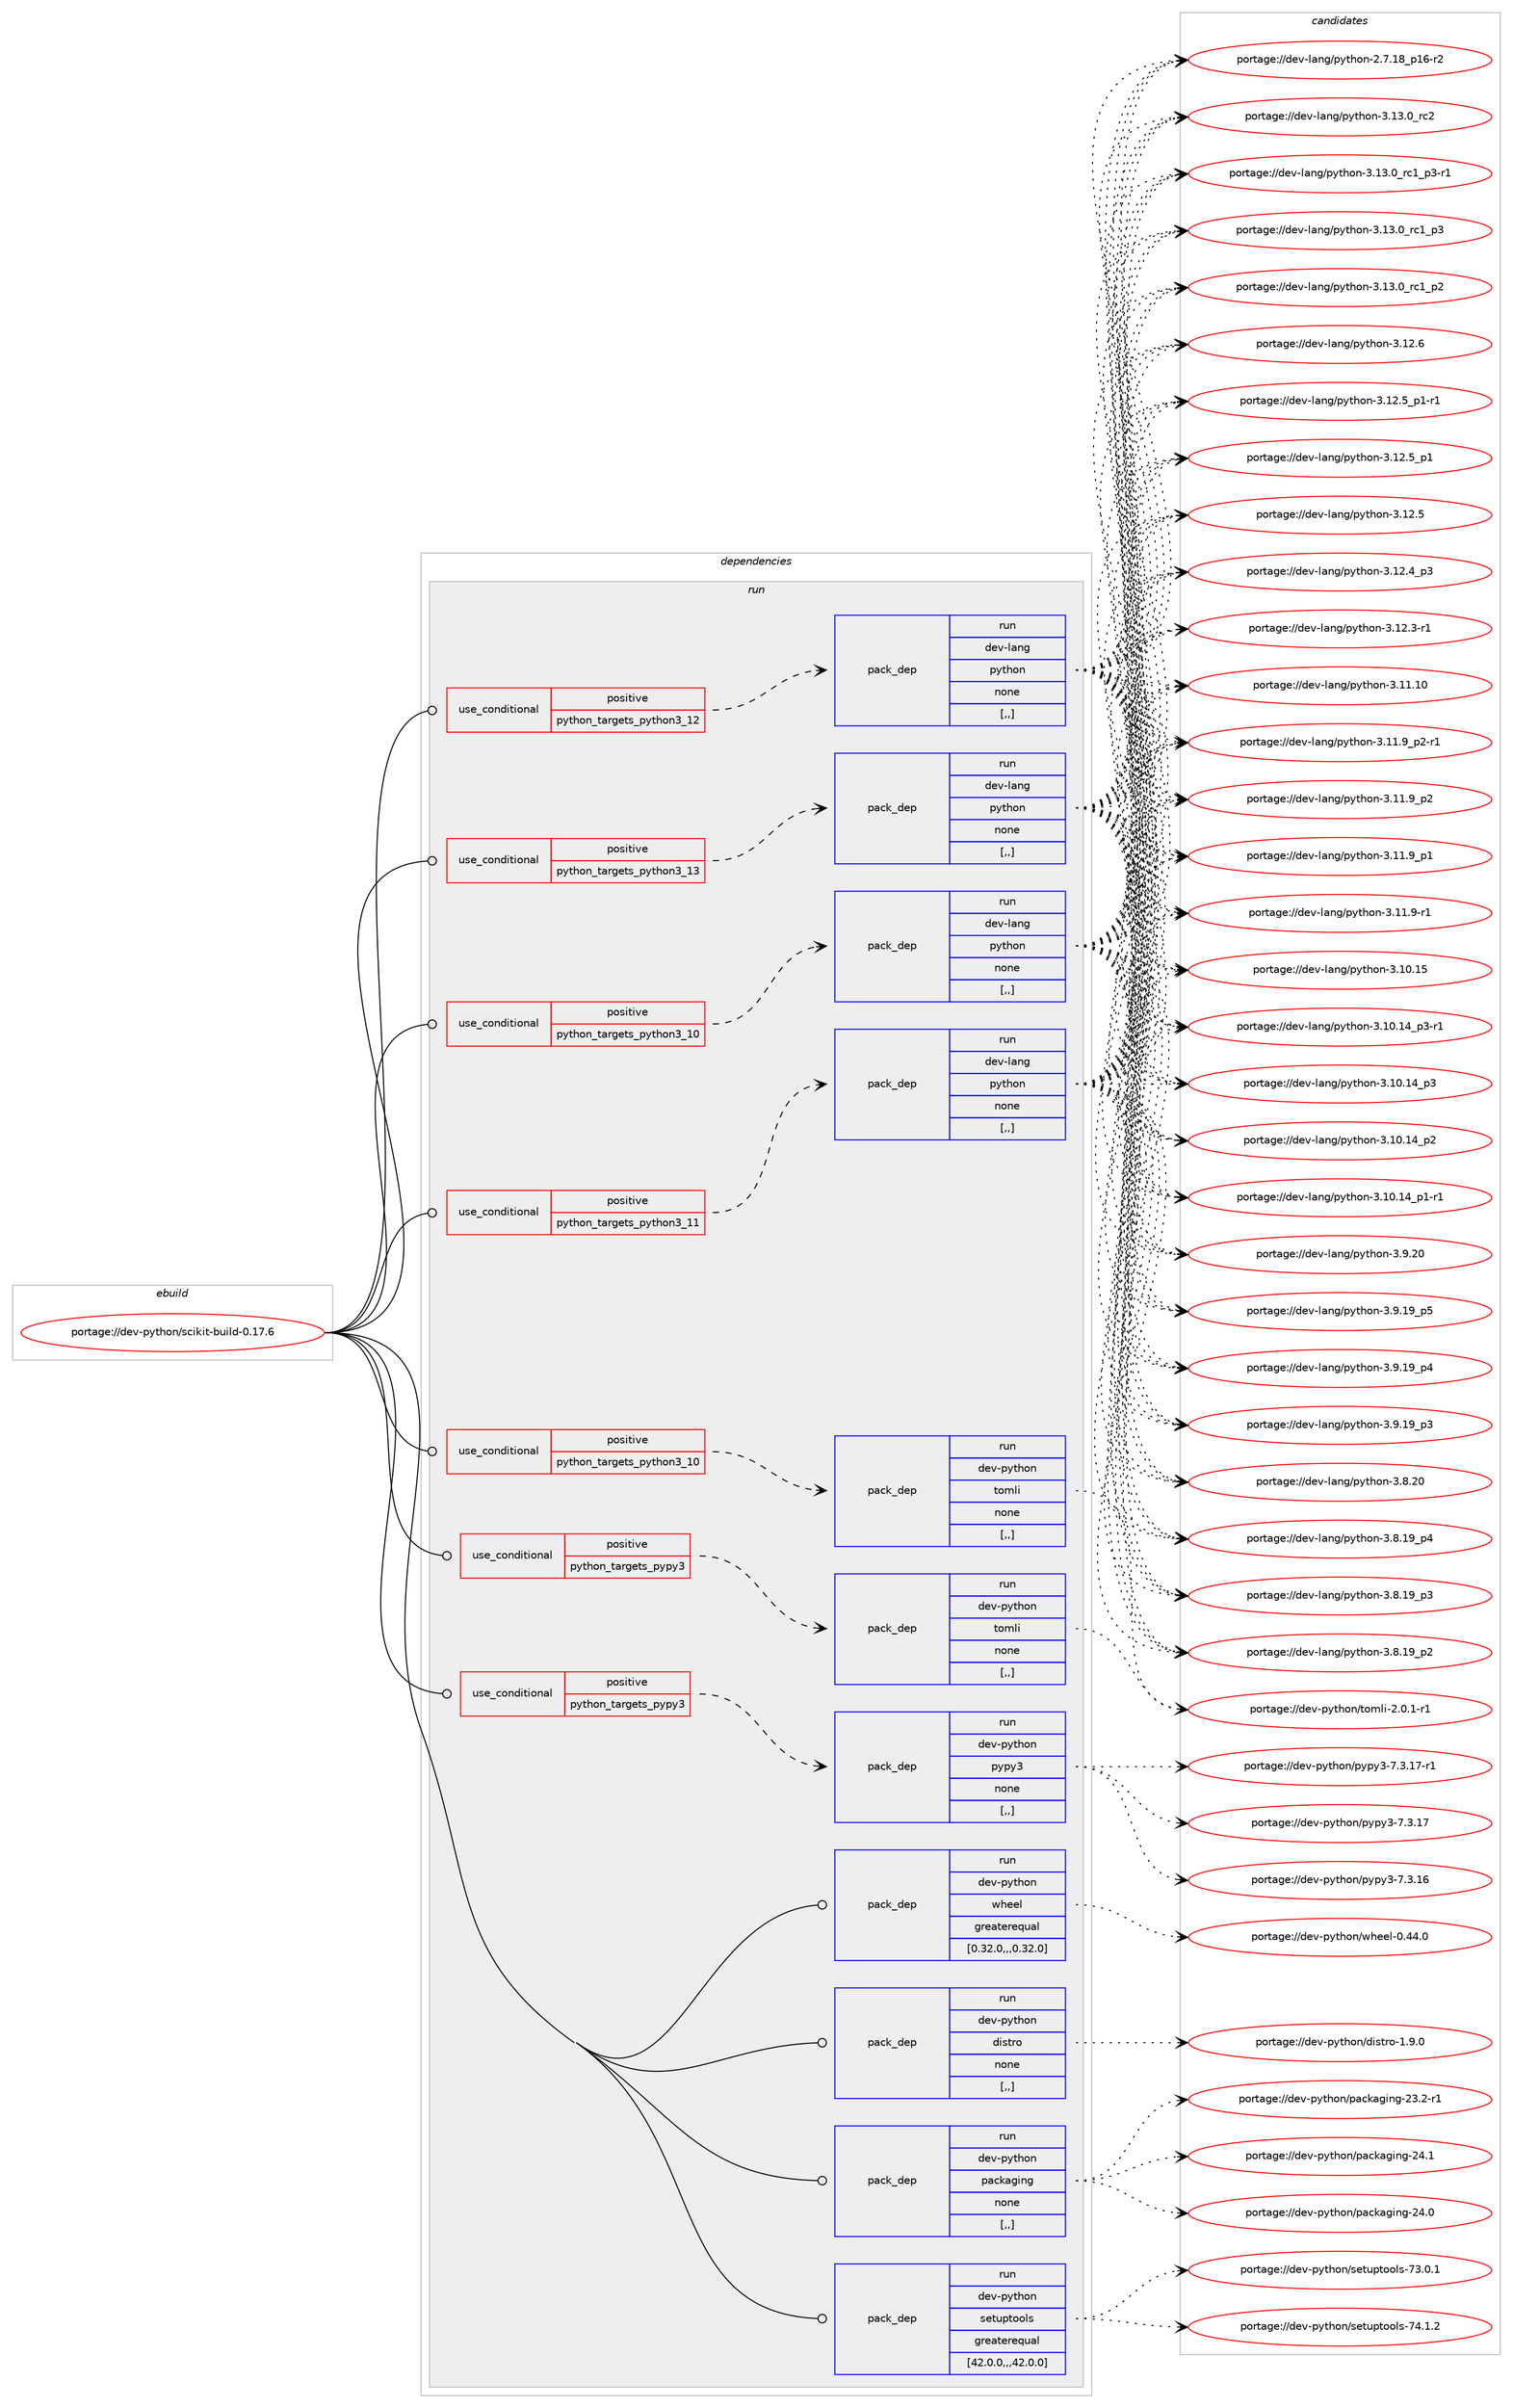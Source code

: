 digraph prolog {

# *************
# Graph options
# *************

newrank=true;
concentrate=true;
compound=true;
graph [rankdir=LR,fontname=Helvetica,fontsize=10,ranksep=1.5];#, ranksep=2.5, nodesep=0.2];
edge  [arrowhead=vee];
node  [fontname=Helvetica,fontsize=10];

# **********
# The ebuild
# **********

subgraph cluster_leftcol {
color=gray;
label=<<i>ebuild</i>>;
id [label="portage://dev-python/scikit-build-0.17.6", color=red, width=4, href="../dev-python/scikit-build-0.17.6.svg"];
}

# ****************
# The dependencies
# ****************

subgraph cluster_midcol {
color=gray;
label=<<i>dependencies</i>>;
subgraph cluster_compile {
fillcolor="#eeeeee";
style=filled;
label=<<i>compile</i>>;
}
subgraph cluster_compileandrun {
fillcolor="#eeeeee";
style=filled;
label=<<i>compile and run</i>>;
}
subgraph cluster_run {
fillcolor="#eeeeee";
style=filled;
label=<<i>run</i>>;
subgraph cond169930 {
dependency657870 [label=<<TABLE BORDER="0" CELLBORDER="1" CELLSPACING="0" CELLPADDING="4"><TR><TD ROWSPAN="3" CELLPADDING="10">use_conditional</TD></TR><TR><TD>positive</TD></TR><TR><TD>python_targets_pypy3</TD></TR></TABLE>>, shape=none, color=red];
subgraph pack483078 {
dependency657871 [label=<<TABLE BORDER="0" CELLBORDER="1" CELLSPACING="0" CELLPADDING="4" WIDTH="220"><TR><TD ROWSPAN="6" CELLPADDING="30">pack_dep</TD></TR><TR><TD WIDTH="110">run</TD></TR><TR><TD>dev-python</TD></TR><TR><TD>pypy3</TD></TR><TR><TD>none</TD></TR><TR><TD>[,,]</TD></TR></TABLE>>, shape=none, color=blue];
}
dependency657870:e -> dependency657871:w [weight=20,style="dashed",arrowhead="vee"];
}
id:e -> dependency657870:w [weight=20,style="solid",arrowhead="odot"];
subgraph cond169931 {
dependency657872 [label=<<TABLE BORDER="0" CELLBORDER="1" CELLSPACING="0" CELLPADDING="4"><TR><TD ROWSPAN="3" CELLPADDING="10">use_conditional</TD></TR><TR><TD>positive</TD></TR><TR><TD>python_targets_pypy3</TD></TR></TABLE>>, shape=none, color=red];
subgraph pack483079 {
dependency657873 [label=<<TABLE BORDER="0" CELLBORDER="1" CELLSPACING="0" CELLPADDING="4" WIDTH="220"><TR><TD ROWSPAN="6" CELLPADDING="30">pack_dep</TD></TR><TR><TD WIDTH="110">run</TD></TR><TR><TD>dev-python</TD></TR><TR><TD>tomli</TD></TR><TR><TD>none</TD></TR><TR><TD>[,,]</TD></TR></TABLE>>, shape=none, color=blue];
}
dependency657872:e -> dependency657873:w [weight=20,style="dashed",arrowhead="vee"];
}
id:e -> dependency657872:w [weight=20,style="solid",arrowhead="odot"];
subgraph cond169932 {
dependency657874 [label=<<TABLE BORDER="0" CELLBORDER="1" CELLSPACING="0" CELLPADDING="4"><TR><TD ROWSPAN="3" CELLPADDING="10">use_conditional</TD></TR><TR><TD>positive</TD></TR><TR><TD>python_targets_python3_10</TD></TR></TABLE>>, shape=none, color=red];
subgraph pack483080 {
dependency657875 [label=<<TABLE BORDER="0" CELLBORDER="1" CELLSPACING="0" CELLPADDING="4" WIDTH="220"><TR><TD ROWSPAN="6" CELLPADDING="30">pack_dep</TD></TR><TR><TD WIDTH="110">run</TD></TR><TR><TD>dev-lang</TD></TR><TR><TD>python</TD></TR><TR><TD>none</TD></TR><TR><TD>[,,]</TD></TR></TABLE>>, shape=none, color=blue];
}
dependency657874:e -> dependency657875:w [weight=20,style="dashed",arrowhead="vee"];
}
id:e -> dependency657874:w [weight=20,style="solid",arrowhead="odot"];
subgraph cond169933 {
dependency657876 [label=<<TABLE BORDER="0" CELLBORDER="1" CELLSPACING="0" CELLPADDING="4"><TR><TD ROWSPAN="3" CELLPADDING="10">use_conditional</TD></TR><TR><TD>positive</TD></TR><TR><TD>python_targets_python3_10</TD></TR></TABLE>>, shape=none, color=red];
subgraph pack483081 {
dependency657877 [label=<<TABLE BORDER="0" CELLBORDER="1" CELLSPACING="0" CELLPADDING="4" WIDTH="220"><TR><TD ROWSPAN="6" CELLPADDING="30">pack_dep</TD></TR><TR><TD WIDTH="110">run</TD></TR><TR><TD>dev-python</TD></TR><TR><TD>tomli</TD></TR><TR><TD>none</TD></TR><TR><TD>[,,]</TD></TR></TABLE>>, shape=none, color=blue];
}
dependency657876:e -> dependency657877:w [weight=20,style="dashed",arrowhead="vee"];
}
id:e -> dependency657876:w [weight=20,style="solid",arrowhead="odot"];
subgraph cond169934 {
dependency657878 [label=<<TABLE BORDER="0" CELLBORDER="1" CELLSPACING="0" CELLPADDING="4"><TR><TD ROWSPAN="3" CELLPADDING="10">use_conditional</TD></TR><TR><TD>positive</TD></TR><TR><TD>python_targets_python3_11</TD></TR></TABLE>>, shape=none, color=red];
subgraph pack483082 {
dependency657879 [label=<<TABLE BORDER="0" CELLBORDER="1" CELLSPACING="0" CELLPADDING="4" WIDTH="220"><TR><TD ROWSPAN="6" CELLPADDING="30">pack_dep</TD></TR><TR><TD WIDTH="110">run</TD></TR><TR><TD>dev-lang</TD></TR><TR><TD>python</TD></TR><TR><TD>none</TD></TR><TR><TD>[,,]</TD></TR></TABLE>>, shape=none, color=blue];
}
dependency657878:e -> dependency657879:w [weight=20,style="dashed",arrowhead="vee"];
}
id:e -> dependency657878:w [weight=20,style="solid",arrowhead="odot"];
subgraph cond169935 {
dependency657880 [label=<<TABLE BORDER="0" CELLBORDER="1" CELLSPACING="0" CELLPADDING="4"><TR><TD ROWSPAN="3" CELLPADDING="10">use_conditional</TD></TR><TR><TD>positive</TD></TR><TR><TD>python_targets_python3_12</TD></TR></TABLE>>, shape=none, color=red];
subgraph pack483083 {
dependency657881 [label=<<TABLE BORDER="0" CELLBORDER="1" CELLSPACING="0" CELLPADDING="4" WIDTH="220"><TR><TD ROWSPAN="6" CELLPADDING="30">pack_dep</TD></TR><TR><TD WIDTH="110">run</TD></TR><TR><TD>dev-lang</TD></TR><TR><TD>python</TD></TR><TR><TD>none</TD></TR><TR><TD>[,,]</TD></TR></TABLE>>, shape=none, color=blue];
}
dependency657880:e -> dependency657881:w [weight=20,style="dashed",arrowhead="vee"];
}
id:e -> dependency657880:w [weight=20,style="solid",arrowhead="odot"];
subgraph cond169936 {
dependency657882 [label=<<TABLE BORDER="0" CELLBORDER="1" CELLSPACING="0" CELLPADDING="4"><TR><TD ROWSPAN="3" CELLPADDING="10">use_conditional</TD></TR><TR><TD>positive</TD></TR><TR><TD>python_targets_python3_13</TD></TR></TABLE>>, shape=none, color=red];
subgraph pack483084 {
dependency657883 [label=<<TABLE BORDER="0" CELLBORDER="1" CELLSPACING="0" CELLPADDING="4" WIDTH="220"><TR><TD ROWSPAN="6" CELLPADDING="30">pack_dep</TD></TR><TR><TD WIDTH="110">run</TD></TR><TR><TD>dev-lang</TD></TR><TR><TD>python</TD></TR><TR><TD>none</TD></TR><TR><TD>[,,]</TD></TR></TABLE>>, shape=none, color=blue];
}
dependency657882:e -> dependency657883:w [weight=20,style="dashed",arrowhead="vee"];
}
id:e -> dependency657882:w [weight=20,style="solid",arrowhead="odot"];
subgraph pack483085 {
dependency657884 [label=<<TABLE BORDER="0" CELLBORDER="1" CELLSPACING="0" CELLPADDING="4" WIDTH="220"><TR><TD ROWSPAN="6" CELLPADDING="30">pack_dep</TD></TR><TR><TD WIDTH="110">run</TD></TR><TR><TD>dev-python</TD></TR><TR><TD>distro</TD></TR><TR><TD>none</TD></TR><TR><TD>[,,]</TD></TR></TABLE>>, shape=none, color=blue];
}
id:e -> dependency657884:w [weight=20,style="solid",arrowhead="odot"];
subgraph pack483086 {
dependency657885 [label=<<TABLE BORDER="0" CELLBORDER="1" CELLSPACING="0" CELLPADDING="4" WIDTH="220"><TR><TD ROWSPAN="6" CELLPADDING="30">pack_dep</TD></TR><TR><TD WIDTH="110">run</TD></TR><TR><TD>dev-python</TD></TR><TR><TD>packaging</TD></TR><TR><TD>none</TD></TR><TR><TD>[,,]</TD></TR></TABLE>>, shape=none, color=blue];
}
id:e -> dependency657885:w [weight=20,style="solid",arrowhead="odot"];
subgraph pack483087 {
dependency657886 [label=<<TABLE BORDER="0" CELLBORDER="1" CELLSPACING="0" CELLPADDING="4" WIDTH="220"><TR><TD ROWSPAN="6" CELLPADDING="30">pack_dep</TD></TR><TR><TD WIDTH="110">run</TD></TR><TR><TD>dev-python</TD></TR><TR><TD>setuptools</TD></TR><TR><TD>greaterequal</TD></TR><TR><TD>[42.0.0,,,42.0.0]</TD></TR></TABLE>>, shape=none, color=blue];
}
id:e -> dependency657886:w [weight=20,style="solid",arrowhead="odot"];
subgraph pack483088 {
dependency657887 [label=<<TABLE BORDER="0" CELLBORDER="1" CELLSPACING="0" CELLPADDING="4" WIDTH="220"><TR><TD ROWSPAN="6" CELLPADDING="30">pack_dep</TD></TR><TR><TD WIDTH="110">run</TD></TR><TR><TD>dev-python</TD></TR><TR><TD>wheel</TD></TR><TR><TD>greaterequal</TD></TR><TR><TD>[0.32.0,,,0.32.0]</TD></TR></TABLE>>, shape=none, color=blue];
}
id:e -> dependency657887:w [weight=20,style="solid",arrowhead="odot"];
}
}

# **************
# The candidates
# **************

subgraph cluster_choices {
rank=same;
color=gray;
label=<<i>candidates</i>>;

subgraph choice483078 {
color=black;
nodesep=1;
choice100101118451121211161041111104711212111212151455546514649554511449 [label="portage://dev-python/pypy3-7.3.17-r1", color=red, width=4,href="../dev-python/pypy3-7.3.17-r1.svg"];
choice10010111845112121116104111110471121211121215145554651464955 [label="portage://dev-python/pypy3-7.3.17", color=red, width=4,href="../dev-python/pypy3-7.3.17.svg"];
choice10010111845112121116104111110471121211121215145554651464954 [label="portage://dev-python/pypy3-7.3.16", color=red, width=4,href="../dev-python/pypy3-7.3.16.svg"];
dependency657871:e -> choice100101118451121211161041111104711212111212151455546514649554511449:w [style=dotted,weight="100"];
dependency657871:e -> choice10010111845112121116104111110471121211121215145554651464955:w [style=dotted,weight="100"];
dependency657871:e -> choice10010111845112121116104111110471121211121215145554651464954:w [style=dotted,weight="100"];
}
subgraph choice483079 {
color=black;
nodesep=1;
choice10010111845112121116104111110471161111091081054550464846494511449 [label="portage://dev-python/tomli-2.0.1-r1", color=red, width=4,href="../dev-python/tomli-2.0.1-r1.svg"];
dependency657873:e -> choice10010111845112121116104111110471161111091081054550464846494511449:w [style=dotted,weight="100"];
}
subgraph choice483080 {
color=black;
nodesep=1;
choice10010111845108971101034711212111610411111045514649514648951149950 [label="portage://dev-lang/python-3.13.0_rc2", color=red, width=4,href="../dev-lang/python-3.13.0_rc2.svg"];
choice1001011184510897110103471121211161041111104551464951464895114994995112514511449 [label="portage://dev-lang/python-3.13.0_rc1_p3-r1", color=red, width=4,href="../dev-lang/python-3.13.0_rc1_p3-r1.svg"];
choice100101118451089711010347112121116104111110455146495146489511499499511251 [label="portage://dev-lang/python-3.13.0_rc1_p3", color=red, width=4,href="../dev-lang/python-3.13.0_rc1_p3.svg"];
choice100101118451089711010347112121116104111110455146495146489511499499511250 [label="portage://dev-lang/python-3.13.0_rc1_p2", color=red, width=4,href="../dev-lang/python-3.13.0_rc1_p2.svg"];
choice10010111845108971101034711212111610411111045514649504654 [label="portage://dev-lang/python-3.12.6", color=red, width=4,href="../dev-lang/python-3.12.6.svg"];
choice1001011184510897110103471121211161041111104551464950465395112494511449 [label="portage://dev-lang/python-3.12.5_p1-r1", color=red, width=4,href="../dev-lang/python-3.12.5_p1-r1.svg"];
choice100101118451089711010347112121116104111110455146495046539511249 [label="portage://dev-lang/python-3.12.5_p1", color=red, width=4,href="../dev-lang/python-3.12.5_p1.svg"];
choice10010111845108971101034711212111610411111045514649504653 [label="portage://dev-lang/python-3.12.5", color=red, width=4,href="../dev-lang/python-3.12.5.svg"];
choice100101118451089711010347112121116104111110455146495046529511251 [label="portage://dev-lang/python-3.12.4_p3", color=red, width=4,href="../dev-lang/python-3.12.4_p3.svg"];
choice100101118451089711010347112121116104111110455146495046514511449 [label="portage://dev-lang/python-3.12.3-r1", color=red, width=4,href="../dev-lang/python-3.12.3-r1.svg"];
choice1001011184510897110103471121211161041111104551464949464948 [label="portage://dev-lang/python-3.11.10", color=red, width=4,href="../dev-lang/python-3.11.10.svg"];
choice1001011184510897110103471121211161041111104551464949465795112504511449 [label="portage://dev-lang/python-3.11.9_p2-r1", color=red, width=4,href="../dev-lang/python-3.11.9_p2-r1.svg"];
choice100101118451089711010347112121116104111110455146494946579511250 [label="portage://dev-lang/python-3.11.9_p2", color=red, width=4,href="../dev-lang/python-3.11.9_p2.svg"];
choice100101118451089711010347112121116104111110455146494946579511249 [label="portage://dev-lang/python-3.11.9_p1", color=red, width=4,href="../dev-lang/python-3.11.9_p1.svg"];
choice100101118451089711010347112121116104111110455146494946574511449 [label="portage://dev-lang/python-3.11.9-r1", color=red, width=4,href="../dev-lang/python-3.11.9-r1.svg"];
choice1001011184510897110103471121211161041111104551464948464953 [label="portage://dev-lang/python-3.10.15", color=red, width=4,href="../dev-lang/python-3.10.15.svg"];
choice100101118451089711010347112121116104111110455146494846495295112514511449 [label="portage://dev-lang/python-3.10.14_p3-r1", color=red, width=4,href="../dev-lang/python-3.10.14_p3-r1.svg"];
choice10010111845108971101034711212111610411111045514649484649529511251 [label="portage://dev-lang/python-3.10.14_p3", color=red, width=4,href="../dev-lang/python-3.10.14_p3.svg"];
choice10010111845108971101034711212111610411111045514649484649529511250 [label="portage://dev-lang/python-3.10.14_p2", color=red, width=4,href="../dev-lang/python-3.10.14_p2.svg"];
choice100101118451089711010347112121116104111110455146494846495295112494511449 [label="portage://dev-lang/python-3.10.14_p1-r1", color=red, width=4,href="../dev-lang/python-3.10.14_p1-r1.svg"];
choice10010111845108971101034711212111610411111045514657465048 [label="portage://dev-lang/python-3.9.20", color=red, width=4,href="../dev-lang/python-3.9.20.svg"];
choice100101118451089711010347112121116104111110455146574649579511253 [label="portage://dev-lang/python-3.9.19_p5", color=red, width=4,href="../dev-lang/python-3.9.19_p5.svg"];
choice100101118451089711010347112121116104111110455146574649579511252 [label="portage://dev-lang/python-3.9.19_p4", color=red, width=4,href="../dev-lang/python-3.9.19_p4.svg"];
choice100101118451089711010347112121116104111110455146574649579511251 [label="portage://dev-lang/python-3.9.19_p3", color=red, width=4,href="../dev-lang/python-3.9.19_p3.svg"];
choice10010111845108971101034711212111610411111045514656465048 [label="portage://dev-lang/python-3.8.20", color=red, width=4,href="../dev-lang/python-3.8.20.svg"];
choice100101118451089711010347112121116104111110455146564649579511252 [label="portage://dev-lang/python-3.8.19_p4", color=red, width=4,href="../dev-lang/python-3.8.19_p4.svg"];
choice100101118451089711010347112121116104111110455146564649579511251 [label="portage://dev-lang/python-3.8.19_p3", color=red, width=4,href="../dev-lang/python-3.8.19_p3.svg"];
choice100101118451089711010347112121116104111110455146564649579511250 [label="portage://dev-lang/python-3.8.19_p2", color=red, width=4,href="../dev-lang/python-3.8.19_p2.svg"];
choice100101118451089711010347112121116104111110455046554649569511249544511450 [label="portage://dev-lang/python-2.7.18_p16-r2", color=red, width=4,href="../dev-lang/python-2.7.18_p16-r2.svg"];
dependency657875:e -> choice10010111845108971101034711212111610411111045514649514648951149950:w [style=dotted,weight="100"];
dependency657875:e -> choice1001011184510897110103471121211161041111104551464951464895114994995112514511449:w [style=dotted,weight="100"];
dependency657875:e -> choice100101118451089711010347112121116104111110455146495146489511499499511251:w [style=dotted,weight="100"];
dependency657875:e -> choice100101118451089711010347112121116104111110455146495146489511499499511250:w [style=dotted,weight="100"];
dependency657875:e -> choice10010111845108971101034711212111610411111045514649504654:w [style=dotted,weight="100"];
dependency657875:e -> choice1001011184510897110103471121211161041111104551464950465395112494511449:w [style=dotted,weight="100"];
dependency657875:e -> choice100101118451089711010347112121116104111110455146495046539511249:w [style=dotted,weight="100"];
dependency657875:e -> choice10010111845108971101034711212111610411111045514649504653:w [style=dotted,weight="100"];
dependency657875:e -> choice100101118451089711010347112121116104111110455146495046529511251:w [style=dotted,weight="100"];
dependency657875:e -> choice100101118451089711010347112121116104111110455146495046514511449:w [style=dotted,weight="100"];
dependency657875:e -> choice1001011184510897110103471121211161041111104551464949464948:w [style=dotted,weight="100"];
dependency657875:e -> choice1001011184510897110103471121211161041111104551464949465795112504511449:w [style=dotted,weight="100"];
dependency657875:e -> choice100101118451089711010347112121116104111110455146494946579511250:w [style=dotted,weight="100"];
dependency657875:e -> choice100101118451089711010347112121116104111110455146494946579511249:w [style=dotted,weight="100"];
dependency657875:e -> choice100101118451089711010347112121116104111110455146494946574511449:w [style=dotted,weight="100"];
dependency657875:e -> choice1001011184510897110103471121211161041111104551464948464953:w [style=dotted,weight="100"];
dependency657875:e -> choice100101118451089711010347112121116104111110455146494846495295112514511449:w [style=dotted,weight="100"];
dependency657875:e -> choice10010111845108971101034711212111610411111045514649484649529511251:w [style=dotted,weight="100"];
dependency657875:e -> choice10010111845108971101034711212111610411111045514649484649529511250:w [style=dotted,weight="100"];
dependency657875:e -> choice100101118451089711010347112121116104111110455146494846495295112494511449:w [style=dotted,weight="100"];
dependency657875:e -> choice10010111845108971101034711212111610411111045514657465048:w [style=dotted,weight="100"];
dependency657875:e -> choice100101118451089711010347112121116104111110455146574649579511253:w [style=dotted,weight="100"];
dependency657875:e -> choice100101118451089711010347112121116104111110455146574649579511252:w [style=dotted,weight="100"];
dependency657875:e -> choice100101118451089711010347112121116104111110455146574649579511251:w [style=dotted,weight="100"];
dependency657875:e -> choice10010111845108971101034711212111610411111045514656465048:w [style=dotted,weight="100"];
dependency657875:e -> choice100101118451089711010347112121116104111110455146564649579511252:w [style=dotted,weight="100"];
dependency657875:e -> choice100101118451089711010347112121116104111110455146564649579511251:w [style=dotted,weight="100"];
dependency657875:e -> choice100101118451089711010347112121116104111110455146564649579511250:w [style=dotted,weight="100"];
dependency657875:e -> choice100101118451089711010347112121116104111110455046554649569511249544511450:w [style=dotted,weight="100"];
}
subgraph choice483081 {
color=black;
nodesep=1;
choice10010111845112121116104111110471161111091081054550464846494511449 [label="portage://dev-python/tomli-2.0.1-r1", color=red, width=4,href="../dev-python/tomli-2.0.1-r1.svg"];
dependency657877:e -> choice10010111845112121116104111110471161111091081054550464846494511449:w [style=dotted,weight="100"];
}
subgraph choice483082 {
color=black;
nodesep=1;
choice10010111845108971101034711212111610411111045514649514648951149950 [label="portage://dev-lang/python-3.13.0_rc2", color=red, width=4,href="../dev-lang/python-3.13.0_rc2.svg"];
choice1001011184510897110103471121211161041111104551464951464895114994995112514511449 [label="portage://dev-lang/python-3.13.0_rc1_p3-r1", color=red, width=4,href="../dev-lang/python-3.13.0_rc1_p3-r1.svg"];
choice100101118451089711010347112121116104111110455146495146489511499499511251 [label="portage://dev-lang/python-3.13.0_rc1_p3", color=red, width=4,href="../dev-lang/python-3.13.0_rc1_p3.svg"];
choice100101118451089711010347112121116104111110455146495146489511499499511250 [label="portage://dev-lang/python-3.13.0_rc1_p2", color=red, width=4,href="../dev-lang/python-3.13.0_rc1_p2.svg"];
choice10010111845108971101034711212111610411111045514649504654 [label="portage://dev-lang/python-3.12.6", color=red, width=4,href="../dev-lang/python-3.12.6.svg"];
choice1001011184510897110103471121211161041111104551464950465395112494511449 [label="portage://dev-lang/python-3.12.5_p1-r1", color=red, width=4,href="../dev-lang/python-3.12.5_p1-r1.svg"];
choice100101118451089711010347112121116104111110455146495046539511249 [label="portage://dev-lang/python-3.12.5_p1", color=red, width=4,href="../dev-lang/python-3.12.5_p1.svg"];
choice10010111845108971101034711212111610411111045514649504653 [label="portage://dev-lang/python-3.12.5", color=red, width=4,href="../dev-lang/python-3.12.5.svg"];
choice100101118451089711010347112121116104111110455146495046529511251 [label="portage://dev-lang/python-3.12.4_p3", color=red, width=4,href="../dev-lang/python-3.12.4_p3.svg"];
choice100101118451089711010347112121116104111110455146495046514511449 [label="portage://dev-lang/python-3.12.3-r1", color=red, width=4,href="../dev-lang/python-3.12.3-r1.svg"];
choice1001011184510897110103471121211161041111104551464949464948 [label="portage://dev-lang/python-3.11.10", color=red, width=4,href="../dev-lang/python-3.11.10.svg"];
choice1001011184510897110103471121211161041111104551464949465795112504511449 [label="portage://dev-lang/python-3.11.9_p2-r1", color=red, width=4,href="../dev-lang/python-3.11.9_p2-r1.svg"];
choice100101118451089711010347112121116104111110455146494946579511250 [label="portage://dev-lang/python-3.11.9_p2", color=red, width=4,href="../dev-lang/python-3.11.9_p2.svg"];
choice100101118451089711010347112121116104111110455146494946579511249 [label="portage://dev-lang/python-3.11.9_p1", color=red, width=4,href="../dev-lang/python-3.11.9_p1.svg"];
choice100101118451089711010347112121116104111110455146494946574511449 [label="portage://dev-lang/python-3.11.9-r1", color=red, width=4,href="../dev-lang/python-3.11.9-r1.svg"];
choice1001011184510897110103471121211161041111104551464948464953 [label="portage://dev-lang/python-3.10.15", color=red, width=4,href="../dev-lang/python-3.10.15.svg"];
choice100101118451089711010347112121116104111110455146494846495295112514511449 [label="portage://dev-lang/python-3.10.14_p3-r1", color=red, width=4,href="../dev-lang/python-3.10.14_p3-r1.svg"];
choice10010111845108971101034711212111610411111045514649484649529511251 [label="portage://dev-lang/python-3.10.14_p3", color=red, width=4,href="../dev-lang/python-3.10.14_p3.svg"];
choice10010111845108971101034711212111610411111045514649484649529511250 [label="portage://dev-lang/python-3.10.14_p2", color=red, width=4,href="../dev-lang/python-3.10.14_p2.svg"];
choice100101118451089711010347112121116104111110455146494846495295112494511449 [label="portage://dev-lang/python-3.10.14_p1-r1", color=red, width=4,href="../dev-lang/python-3.10.14_p1-r1.svg"];
choice10010111845108971101034711212111610411111045514657465048 [label="portage://dev-lang/python-3.9.20", color=red, width=4,href="../dev-lang/python-3.9.20.svg"];
choice100101118451089711010347112121116104111110455146574649579511253 [label="portage://dev-lang/python-3.9.19_p5", color=red, width=4,href="../dev-lang/python-3.9.19_p5.svg"];
choice100101118451089711010347112121116104111110455146574649579511252 [label="portage://dev-lang/python-3.9.19_p4", color=red, width=4,href="../dev-lang/python-3.9.19_p4.svg"];
choice100101118451089711010347112121116104111110455146574649579511251 [label="portage://dev-lang/python-3.9.19_p3", color=red, width=4,href="../dev-lang/python-3.9.19_p3.svg"];
choice10010111845108971101034711212111610411111045514656465048 [label="portage://dev-lang/python-3.8.20", color=red, width=4,href="../dev-lang/python-3.8.20.svg"];
choice100101118451089711010347112121116104111110455146564649579511252 [label="portage://dev-lang/python-3.8.19_p4", color=red, width=4,href="../dev-lang/python-3.8.19_p4.svg"];
choice100101118451089711010347112121116104111110455146564649579511251 [label="portage://dev-lang/python-3.8.19_p3", color=red, width=4,href="../dev-lang/python-3.8.19_p3.svg"];
choice100101118451089711010347112121116104111110455146564649579511250 [label="portage://dev-lang/python-3.8.19_p2", color=red, width=4,href="../dev-lang/python-3.8.19_p2.svg"];
choice100101118451089711010347112121116104111110455046554649569511249544511450 [label="portage://dev-lang/python-2.7.18_p16-r2", color=red, width=4,href="../dev-lang/python-2.7.18_p16-r2.svg"];
dependency657879:e -> choice10010111845108971101034711212111610411111045514649514648951149950:w [style=dotted,weight="100"];
dependency657879:e -> choice1001011184510897110103471121211161041111104551464951464895114994995112514511449:w [style=dotted,weight="100"];
dependency657879:e -> choice100101118451089711010347112121116104111110455146495146489511499499511251:w [style=dotted,weight="100"];
dependency657879:e -> choice100101118451089711010347112121116104111110455146495146489511499499511250:w [style=dotted,weight="100"];
dependency657879:e -> choice10010111845108971101034711212111610411111045514649504654:w [style=dotted,weight="100"];
dependency657879:e -> choice1001011184510897110103471121211161041111104551464950465395112494511449:w [style=dotted,weight="100"];
dependency657879:e -> choice100101118451089711010347112121116104111110455146495046539511249:w [style=dotted,weight="100"];
dependency657879:e -> choice10010111845108971101034711212111610411111045514649504653:w [style=dotted,weight="100"];
dependency657879:e -> choice100101118451089711010347112121116104111110455146495046529511251:w [style=dotted,weight="100"];
dependency657879:e -> choice100101118451089711010347112121116104111110455146495046514511449:w [style=dotted,weight="100"];
dependency657879:e -> choice1001011184510897110103471121211161041111104551464949464948:w [style=dotted,weight="100"];
dependency657879:e -> choice1001011184510897110103471121211161041111104551464949465795112504511449:w [style=dotted,weight="100"];
dependency657879:e -> choice100101118451089711010347112121116104111110455146494946579511250:w [style=dotted,weight="100"];
dependency657879:e -> choice100101118451089711010347112121116104111110455146494946579511249:w [style=dotted,weight="100"];
dependency657879:e -> choice100101118451089711010347112121116104111110455146494946574511449:w [style=dotted,weight="100"];
dependency657879:e -> choice1001011184510897110103471121211161041111104551464948464953:w [style=dotted,weight="100"];
dependency657879:e -> choice100101118451089711010347112121116104111110455146494846495295112514511449:w [style=dotted,weight="100"];
dependency657879:e -> choice10010111845108971101034711212111610411111045514649484649529511251:w [style=dotted,weight="100"];
dependency657879:e -> choice10010111845108971101034711212111610411111045514649484649529511250:w [style=dotted,weight="100"];
dependency657879:e -> choice100101118451089711010347112121116104111110455146494846495295112494511449:w [style=dotted,weight="100"];
dependency657879:e -> choice10010111845108971101034711212111610411111045514657465048:w [style=dotted,weight="100"];
dependency657879:e -> choice100101118451089711010347112121116104111110455146574649579511253:w [style=dotted,weight="100"];
dependency657879:e -> choice100101118451089711010347112121116104111110455146574649579511252:w [style=dotted,weight="100"];
dependency657879:e -> choice100101118451089711010347112121116104111110455146574649579511251:w [style=dotted,weight="100"];
dependency657879:e -> choice10010111845108971101034711212111610411111045514656465048:w [style=dotted,weight="100"];
dependency657879:e -> choice100101118451089711010347112121116104111110455146564649579511252:w [style=dotted,weight="100"];
dependency657879:e -> choice100101118451089711010347112121116104111110455146564649579511251:w [style=dotted,weight="100"];
dependency657879:e -> choice100101118451089711010347112121116104111110455146564649579511250:w [style=dotted,weight="100"];
dependency657879:e -> choice100101118451089711010347112121116104111110455046554649569511249544511450:w [style=dotted,weight="100"];
}
subgraph choice483083 {
color=black;
nodesep=1;
choice10010111845108971101034711212111610411111045514649514648951149950 [label="portage://dev-lang/python-3.13.0_rc2", color=red, width=4,href="../dev-lang/python-3.13.0_rc2.svg"];
choice1001011184510897110103471121211161041111104551464951464895114994995112514511449 [label="portage://dev-lang/python-3.13.0_rc1_p3-r1", color=red, width=4,href="../dev-lang/python-3.13.0_rc1_p3-r1.svg"];
choice100101118451089711010347112121116104111110455146495146489511499499511251 [label="portage://dev-lang/python-3.13.0_rc1_p3", color=red, width=4,href="../dev-lang/python-3.13.0_rc1_p3.svg"];
choice100101118451089711010347112121116104111110455146495146489511499499511250 [label="portage://dev-lang/python-3.13.0_rc1_p2", color=red, width=4,href="../dev-lang/python-3.13.0_rc1_p2.svg"];
choice10010111845108971101034711212111610411111045514649504654 [label="portage://dev-lang/python-3.12.6", color=red, width=4,href="../dev-lang/python-3.12.6.svg"];
choice1001011184510897110103471121211161041111104551464950465395112494511449 [label="portage://dev-lang/python-3.12.5_p1-r1", color=red, width=4,href="../dev-lang/python-3.12.5_p1-r1.svg"];
choice100101118451089711010347112121116104111110455146495046539511249 [label="portage://dev-lang/python-3.12.5_p1", color=red, width=4,href="../dev-lang/python-3.12.5_p1.svg"];
choice10010111845108971101034711212111610411111045514649504653 [label="portage://dev-lang/python-3.12.5", color=red, width=4,href="../dev-lang/python-3.12.5.svg"];
choice100101118451089711010347112121116104111110455146495046529511251 [label="portage://dev-lang/python-3.12.4_p3", color=red, width=4,href="../dev-lang/python-3.12.4_p3.svg"];
choice100101118451089711010347112121116104111110455146495046514511449 [label="portage://dev-lang/python-3.12.3-r1", color=red, width=4,href="../dev-lang/python-3.12.3-r1.svg"];
choice1001011184510897110103471121211161041111104551464949464948 [label="portage://dev-lang/python-3.11.10", color=red, width=4,href="../dev-lang/python-3.11.10.svg"];
choice1001011184510897110103471121211161041111104551464949465795112504511449 [label="portage://dev-lang/python-3.11.9_p2-r1", color=red, width=4,href="../dev-lang/python-3.11.9_p2-r1.svg"];
choice100101118451089711010347112121116104111110455146494946579511250 [label="portage://dev-lang/python-3.11.9_p2", color=red, width=4,href="../dev-lang/python-3.11.9_p2.svg"];
choice100101118451089711010347112121116104111110455146494946579511249 [label="portage://dev-lang/python-3.11.9_p1", color=red, width=4,href="../dev-lang/python-3.11.9_p1.svg"];
choice100101118451089711010347112121116104111110455146494946574511449 [label="portage://dev-lang/python-3.11.9-r1", color=red, width=4,href="../dev-lang/python-3.11.9-r1.svg"];
choice1001011184510897110103471121211161041111104551464948464953 [label="portage://dev-lang/python-3.10.15", color=red, width=4,href="../dev-lang/python-3.10.15.svg"];
choice100101118451089711010347112121116104111110455146494846495295112514511449 [label="portage://dev-lang/python-3.10.14_p3-r1", color=red, width=4,href="../dev-lang/python-3.10.14_p3-r1.svg"];
choice10010111845108971101034711212111610411111045514649484649529511251 [label="portage://dev-lang/python-3.10.14_p3", color=red, width=4,href="../dev-lang/python-3.10.14_p3.svg"];
choice10010111845108971101034711212111610411111045514649484649529511250 [label="portage://dev-lang/python-3.10.14_p2", color=red, width=4,href="../dev-lang/python-3.10.14_p2.svg"];
choice100101118451089711010347112121116104111110455146494846495295112494511449 [label="portage://dev-lang/python-3.10.14_p1-r1", color=red, width=4,href="../dev-lang/python-3.10.14_p1-r1.svg"];
choice10010111845108971101034711212111610411111045514657465048 [label="portage://dev-lang/python-3.9.20", color=red, width=4,href="../dev-lang/python-3.9.20.svg"];
choice100101118451089711010347112121116104111110455146574649579511253 [label="portage://dev-lang/python-3.9.19_p5", color=red, width=4,href="../dev-lang/python-3.9.19_p5.svg"];
choice100101118451089711010347112121116104111110455146574649579511252 [label="portage://dev-lang/python-3.9.19_p4", color=red, width=4,href="../dev-lang/python-3.9.19_p4.svg"];
choice100101118451089711010347112121116104111110455146574649579511251 [label="portage://dev-lang/python-3.9.19_p3", color=red, width=4,href="../dev-lang/python-3.9.19_p3.svg"];
choice10010111845108971101034711212111610411111045514656465048 [label="portage://dev-lang/python-3.8.20", color=red, width=4,href="../dev-lang/python-3.8.20.svg"];
choice100101118451089711010347112121116104111110455146564649579511252 [label="portage://dev-lang/python-3.8.19_p4", color=red, width=4,href="../dev-lang/python-3.8.19_p4.svg"];
choice100101118451089711010347112121116104111110455146564649579511251 [label="portage://dev-lang/python-3.8.19_p3", color=red, width=4,href="../dev-lang/python-3.8.19_p3.svg"];
choice100101118451089711010347112121116104111110455146564649579511250 [label="portage://dev-lang/python-3.8.19_p2", color=red, width=4,href="../dev-lang/python-3.8.19_p2.svg"];
choice100101118451089711010347112121116104111110455046554649569511249544511450 [label="portage://dev-lang/python-2.7.18_p16-r2", color=red, width=4,href="../dev-lang/python-2.7.18_p16-r2.svg"];
dependency657881:e -> choice10010111845108971101034711212111610411111045514649514648951149950:w [style=dotted,weight="100"];
dependency657881:e -> choice1001011184510897110103471121211161041111104551464951464895114994995112514511449:w [style=dotted,weight="100"];
dependency657881:e -> choice100101118451089711010347112121116104111110455146495146489511499499511251:w [style=dotted,weight="100"];
dependency657881:e -> choice100101118451089711010347112121116104111110455146495146489511499499511250:w [style=dotted,weight="100"];
dependency657881:e -> choice10010111845108971101034711212111610411111045514649504654:w [style=dotted,weight="100"];
dependency657881:e -> choice1001011184510897110103471121211161041111104551464950465395112494511449:w [style=dotted,weight="100"];
dependency657881:e -> choice100101118451089711010347112121116104111110455146495046539511249:w [style=dotted,weight="100"];
dependency657881:e -> choice10010111845108971101034711212111610411111045514649504653:w [style=dotted,weight="100"];
dependency657881:e -> choice100101118451089711010347112121116104111110455146495046529511251:w [style=dotted,weight="100"];
dependency657881:e -> choice100101118451089711010347112121116104111110455146495046514511449:w [style=dotted,weight="100"];
dependency657881:e -> choice1001011184510897110103471121211161041111104551464949464948:w [style=dotted,weight="100"];
dependency657881:e -> choice1001011184510897110103471121211161041111104551464949465795112504511449:w [style=dotted,weight="100"];
dependency657881:e -> choice100101118451089711010347112121116104111110455146494946579511250:w [style=dotted,weight="100"];
dependency657881:e -> choice100101118451089711010347112121116104111110455146494946579511249:w [style=dotted,weight="100"];
dependency657881:e -> choice100101118451089711010347112121116104111110455146494946574511449:w [style=dotted,weight="100"];
dependency657881:e -> choice1001011184510897110103471121211161041111104551464948464953:w [style=dotted,weight="100"];
dependency657881:e -> choice100101118451089711010347112121116104111110455146494846495295112514511449:w [style=dotted,weight="100"];
dependency657881:e -> choice10010111845108971101034711212111610411111045514649484649529511251:w [style=dotted,weight="100"];
dependency657881:e -> choice10010111845108971101034711212111610411111045514649484649529511250:w [style=dotted,weight="100"];
dependency657881:e -> choice100101118451089711010347112121116104111110455146494846495295112494511449:w [style=dotted,weight="100"];
dependency657881:e -> choice10010111845108971101034711212111610411111045514657465048:w [style=dotted,weight="100"];
dependency657881:e -> choice100101118451089711010347112121116104111110455146574649579511253:w [style=dotted,weight="100"];
dependency657881:e -> choice100101118451089711010347112121116104111110455146574649579511252:w [style=dotted,weight="100"];
dependency657881:e -> choice100101118451089711010347112121116104111110455146574649579511251:w [style=dotted,weight="100"];
dependency657881:e -> choice10010111845108971101034711212111610411111045514656465048:w [style=dotted,weight="100"];
dependency657881:e -> choice100101118451089711010347112121116104111110455146564649579511252:w [style=dotted,weight="100"];
dependency657881:e -> choice100101118451089711010347112121116104111110455146564649579511251:w [style=dotted,weight="100"];
dependency657881:e -> choice100101118451089711010347112121116104111110455146564649579511250:w [style=dotted,weight="100"];
dependency657881:e -> choice100101118451089711010347112121116104111110455046554649569511249544511450:w [style=dotted,weight="100"];
}
subgraph choice483084 {
color=black;
nodesep=1;
choice10010111845108971101034711212111610411111045514649514648951149950 [label="portage://dev-lang/python-3.13.0_rc2", color=red, width=4,href="../dev-lang/python-3.13.0_rc2.svg"];
choice1001011184510897110103471121211161041111104551464951464895114994995112514511449 [label="portage://dev-lang/python-3.13.0_rc1_p3-r1", color=red, width=4,href="../dev-lang/python-3.13.0_rc1_p3-r1.svg"];
choice100101118451089711010347112121116104111110455146495146489511499499511251 [label="portage://dev-lang/python-3.13.0_rc1_p3", color=red, width=4,href="../dev-lang/python-3.13.0_rc1_p3.svg"];
choice100101118451089711010347112121116104111110455146495146489511499499511250 [label="portage://dev-lang/python-3.13.0_rc1_p2", color=red, width=4,href="../dev-lang/python-3.13.0_rc1_p2.svg"];
choice10010111845108971101034711212111610411111045514649504654 [label="portage://dev-lang/python-3.12.6", color=red, width=4,href="../dev-lang/python-3.12.6.svg"];
choice1001011184510897110103471121211161041111104551464950465395112494511449 [label="portage://dev-lang/python-3.12.5_p1-r1", color=red, width=4,href="../dev-lang/python-3.12.5_p1-r1.svg"];
choice100101118451089711010347112121116104111110455146495046539511249 [label="portage://dev-lang/python-3.12.5_p1", color=red, width=4,href="../dev-lang/python-3.12.5_p1.svg"];
choice10010111845108971101034711212111610411111045514649504653 [label="portage://dev-lang/python-3.12.5", color=red, width=4,href="../dev-lang/python-3.12.5.svg"];
choice100101118451089711010347112121116104111110455146495046529511251 [label="portage://dev-lang/python-3.12.4_p3", color=red, width=4,href="../dev-lang/python-3.12.4_p3.svg"];
choice100101118451089711010347112121116104111110455146495046514511449 [label="portage://dev-lang/python-3.12.3-r1", color=red, width=4,href="../dev-lang/python-3.12.3-r1.svg"];
choice1001011184510897110103471121211161041111104551464949464948 [label="portage://dev-lang/python-3.11.10", color=red, width=4,href="../dev-lang/python-3.11.10.svg"];
choice1001011184510897110103471121211161041111104551464949465795112504511449 [label="portage://dev-lang/python-3.11.9_p2-r1", color=red, width=4,href="../dev-lang/python-3.11.9_p2-r1.svg"];
choice100101118451089711010347112121116104111110455146494946579511250 [label="portage://dev-lang/python-3.11.9_p2", color=red, width=4,href="../dev-lang/python-3.11.9_p2.svg"];
choice100101118451089711010347112121116104111110455146494946579511249 [label="portage://dev-lang/python-3.11.9_p1", color=red, width=4,href="../dev-lang/python-3.11.9_p1.svg"];
choice100101118451089711010347112121116104111110455146494946574511449 [label="portage://dev-lang/python-3.11.9-r1", color=red, width=4,href="../dev-lang/python-3.11.9-r1.svg"];
choice1001011184510897110103471121211161041111104551464948464953 [label="portage://dev-lang/python-3.10.15", color=red, width=4,href="../dev-lang/python-3.10.15.svg"];
choice100101118451089711010347112121116104111110455146494846495295112514511449 [label="portage://dev-lang/python-3.10.14_p3-r1", color=red, width=4,href="../dev-lang/python-3.10.14_p3-r1.svg"];
choice10010111845108971101034711212111610411111045514649484649529511251 [label="portage://dev-lang/python-3.10.14_p3", color=red, width=4,href="../dev-lang/python-3.10.14_p3.svg"];
choice10010111845108971101034711212111610411111045514649484649529511250 [label="portage://dev-lang/python-3.10.14_p2", color=red, width=4,href="../dev-lang/python-3.10.14_p2.svg"];
choice100101118451089711010347112121116104111110455146494846495295112494511449 [label="portage://dev-lang/python-3.10.14_p1-r1", color=red, width=4,href="../dev-lang/python-3.10.14_p1-r1.svg"];
choice10010111845108971101034711212111610411111045514657465048 [label="portage://dev-lang/python-3.9.20", color=red, width=4,href="../dev-lang/python-3.9.20.svg"];
choice100101118451089711010347112121116104111110455146574649579511253 [label="portage://dev-lang/python-3.9.19_p5", color=red, width=4,href="../dev-lang/python-3.9.19_p5.svg"];
choice100101118451089711010347112121116104111110455146574649579511252 [label="portage://dev-lang/python-3.9.19_p4", color=red, width=4,href="../dev-lang/python-3.9.19_p4.svg"];
choice100101118451089711010347112121116104111110455146574649579511251 [label="portage://dev-lang/python-3.9.19_p3", color=red, width=4,href="../dev-lang/python-3.9.19_p3.svg"];
choice10010111845108971101034711212111610411111045514656465048 [label="portage://dev-lang/python-3.8.20", color=red, width=4,href="../dev-lang/python-3.8.20.svg"];
choice100101118451089711010347112121116104111110455146564649579511252 [label="portage://dev-lang/python-3.8.19_p4", color=red, width=4,href="../dev-lang/python-3.8.19_p4.svg"];
choice100101118451089711010347112121116104111110455146564649579511251 [label="portage://dev-lang/python-3.8.19_p3", color=red, width=4,href="../dev-lang/python-3.8.19_p3.svg"];
choice100101118451089711010347112121116104111110455146564649579511250 [label="portage://dev-lang/python-3.8.19_p2", color=red, width=4,href="../dev-lang/python-3.8.19_p2.svg"];
choice100101118451089711010347112121116104111110455046554649569511249544511450 [label="portage://dev-lang/python-2.7.18_p16-r2", color=red, width=4,href="../dev-lang/python-2.7.18_p16-r2.svg"];
dependency657883:e -> choice10010111845108971101034711212111610411111045514649514648951149950:w [style=dotted,weight="100"];
dependency657883:e -> choice1001011184510897110103471121211161041111104551464951464895114994995112514511449:w [style=dotted,weight="100"];
dependency657883:e -> choice100101118451089711010347112121116104111110455146495146489511499499511251:w [style=dotted,weight="100"];
dependency657883:e -> choice100101118451089711010347112121116104111110455146495146489511499499511250:w [style=dotted,weight="100"];
dependency657883:e -> choice10010111845108971101034711212111610411111045514649504654:w [style=dotted,weight="100"];
dependency657883:e -> choice1001011184510897110103471121211161041111104551464950465395112494511449:w [style=dotted,weight="100"];
dependency657883:e -> choice100101118451089711010347112121116104111110455146495046539511249:w [style=dotted,weight="100"];
dependency657883:e -> choice10010111845108971101034711212111610411111045514649504653:w [style=dotted,weight="100"];
dependency657883:e -> choice100101118451089711010347112121116104111110455146495046529511251:w [style=dotted,weight="100"];
dependency657883:e -> choice100101118451089711010347112121116104111110455146495046514511449:w [style=dotted,weight="100"];
dependency657883:e -> choice1001011184510897110103471121211161041111104551464949464948:w [style=dotted,weight="100"];
dependency657883:e -> choice1001011184510897110103471121211161041111104551464949465795112504511449:w [style=dotted,weight="100"];
dependency657883:e -> choice100101118451089711010347112121116104111110455146494946579511250:w [style=dotted,weight="100"];
dependency657883:e -> choice100101118451089711010347112121116104111110455146494946579511249:w [style=dotted,weight="100"];
dependency657883:e -> choice100101118451089711010347112121116104111110455146494946574511449:w [style=dotted,weight="100"];
dependency657883:e -> choice1001011184510897110103471121211161041111104551464948464953:w [style=dotted,weight="100"];
dependency657883:e -> choice100101118451089711010347112121116104111110455146494846495295112514511449:w [style=dotted,weight="100"];
dependency657883:e -> choice10010111845108971101034711212111610411111045514649484649529511251:w [style=dotted,weight="100"];
dependency657883:e -> choice10010111845108971101034711212111610411111045514649484649529511250:w [style=dotted,weight="100"];
dependency657883:e -> choice100101118451089711010347112121116104111110455146494846495295112494511449:w [style=dotted,weight="100"];
dependency657883:e -> choice10010111845108971101034711212111610411111045514657465048:w [style=dotted,weight="100"];
dependency657883:e -> choice100101118451089711010347112121116104111110455146574649579511253:w [style=dotted,weight="100"];
dependency657883:e -> choice100101118451089711010347112121116104111110455146574649579511252:w [style=dotted,weight="100"];
dependency657883:e -> choice100101118451089711010347112121116104111110455146574649579511251:w [style=dotted,weight="100"];
dependency657883:e -> choice10010111845108971101034711212111610411111045514656465048:w [style=dotted,weight="100"];
dependency657883:e -> choice100101118451089711010347112121116104111110455146564649579511252:w [style=dotted,weight="100"];
dependency657883:e -> choice100101118451089711010347112121116104111110455146564649579511251:w [style=dotted,weight="100"];
dependency657883:e -> choice100101118451089711010347112121116104111110455146564649579511250:w [style=dotted,weight="100"];
dependency657883:e -> choice100101118451089711010347112121116104111110455046554649569511249544511450:w [style=dotted,weight="100"];
}
subgraph choice483085 {
color=black;
nodesep=1;
choice1001011184511212111610411111047100105115116114111454946574648 [label="portage://dev-python/distro-1.9.0", color=red, width=4,href="../dev-python/distro-1.9.0.svg"];
dependency657884:e -> choice1001011184511212111610411111047100105115116114111454946574648:w [style=dotted,weight="100"];
}
subgraph choice483086 {
color=black;
nodesep=1;
choice10010111845112121116104111110471129799107971031051101034550524649 [label="portage://dev-python/packaging-24.1", color=red, width=4,href="../dev-python/packaging-24.1.svg"];
choice10010111845112121116104111110471129799107971031051101034550524648 [label="portage://dev-python/packaging-24.0", color=red, width=4,href="../dev-python/packaging-24.0.svg"];
choice100101118451121211161041111104711297991079710310511010345505146504511449 [label="portage://dev-python/packaging-23.2-r1", color=red, width=4,href="../dev-python/packaging-23.2-r1.svg"];
dependency657885:e -> choice10010111845112121116104111110471129799107971031051101034550524649:w [style=dotted,weight="100"];
dependency657885:e -> choice10010111845112121116104111110471129799107971031051101034550524648:w [style=dotted,weight="100"];
dependency657885:e -> choice100101118451121211161041111104711297991079710310511010345505146504511449:w [style=dotted,weight="100"];
}
subgraph choice483087 {
color=black;
nodesep=1;
choice100101118451121211161041111104711510111611711211611111110811545555246494650 [label="portage://dev-python/setuptools-74.1.2", color=red, width=4,href="../dev-python/setuptools-74.1.2.svg"];
choice100101118451121211161041111104711510111611711211611111110811545555146484649 [label="portage://dev-python/setuptools-73.0.1", color=red, width=4,href="../dev-python/setuptools-73.0.1.svg"];
dependency657886:e -> choice100101118451121211161041111104711510111611711211611111110811545555246494650:w [style=dotted,weight="100"];
dependency657886:e -> choice100101118451121211161041111104711510111611711211611111110811545555146484649:w [style=dotted,weight="100"];
}
subgraph choice483088 {
color=black;
nodesep=1;
choice100101118451121211161041111104711910410110110845484652524648 [label="portage://dev-python/wheel-0.44.0", color=red, width=4,href="../dev-python/wheel-0.44.0.svg"];
dependency657887:e -> choice100101118451121211161041111104711910410110110845484652524648:w [style=dotted,weight="100"];
}
}

}
